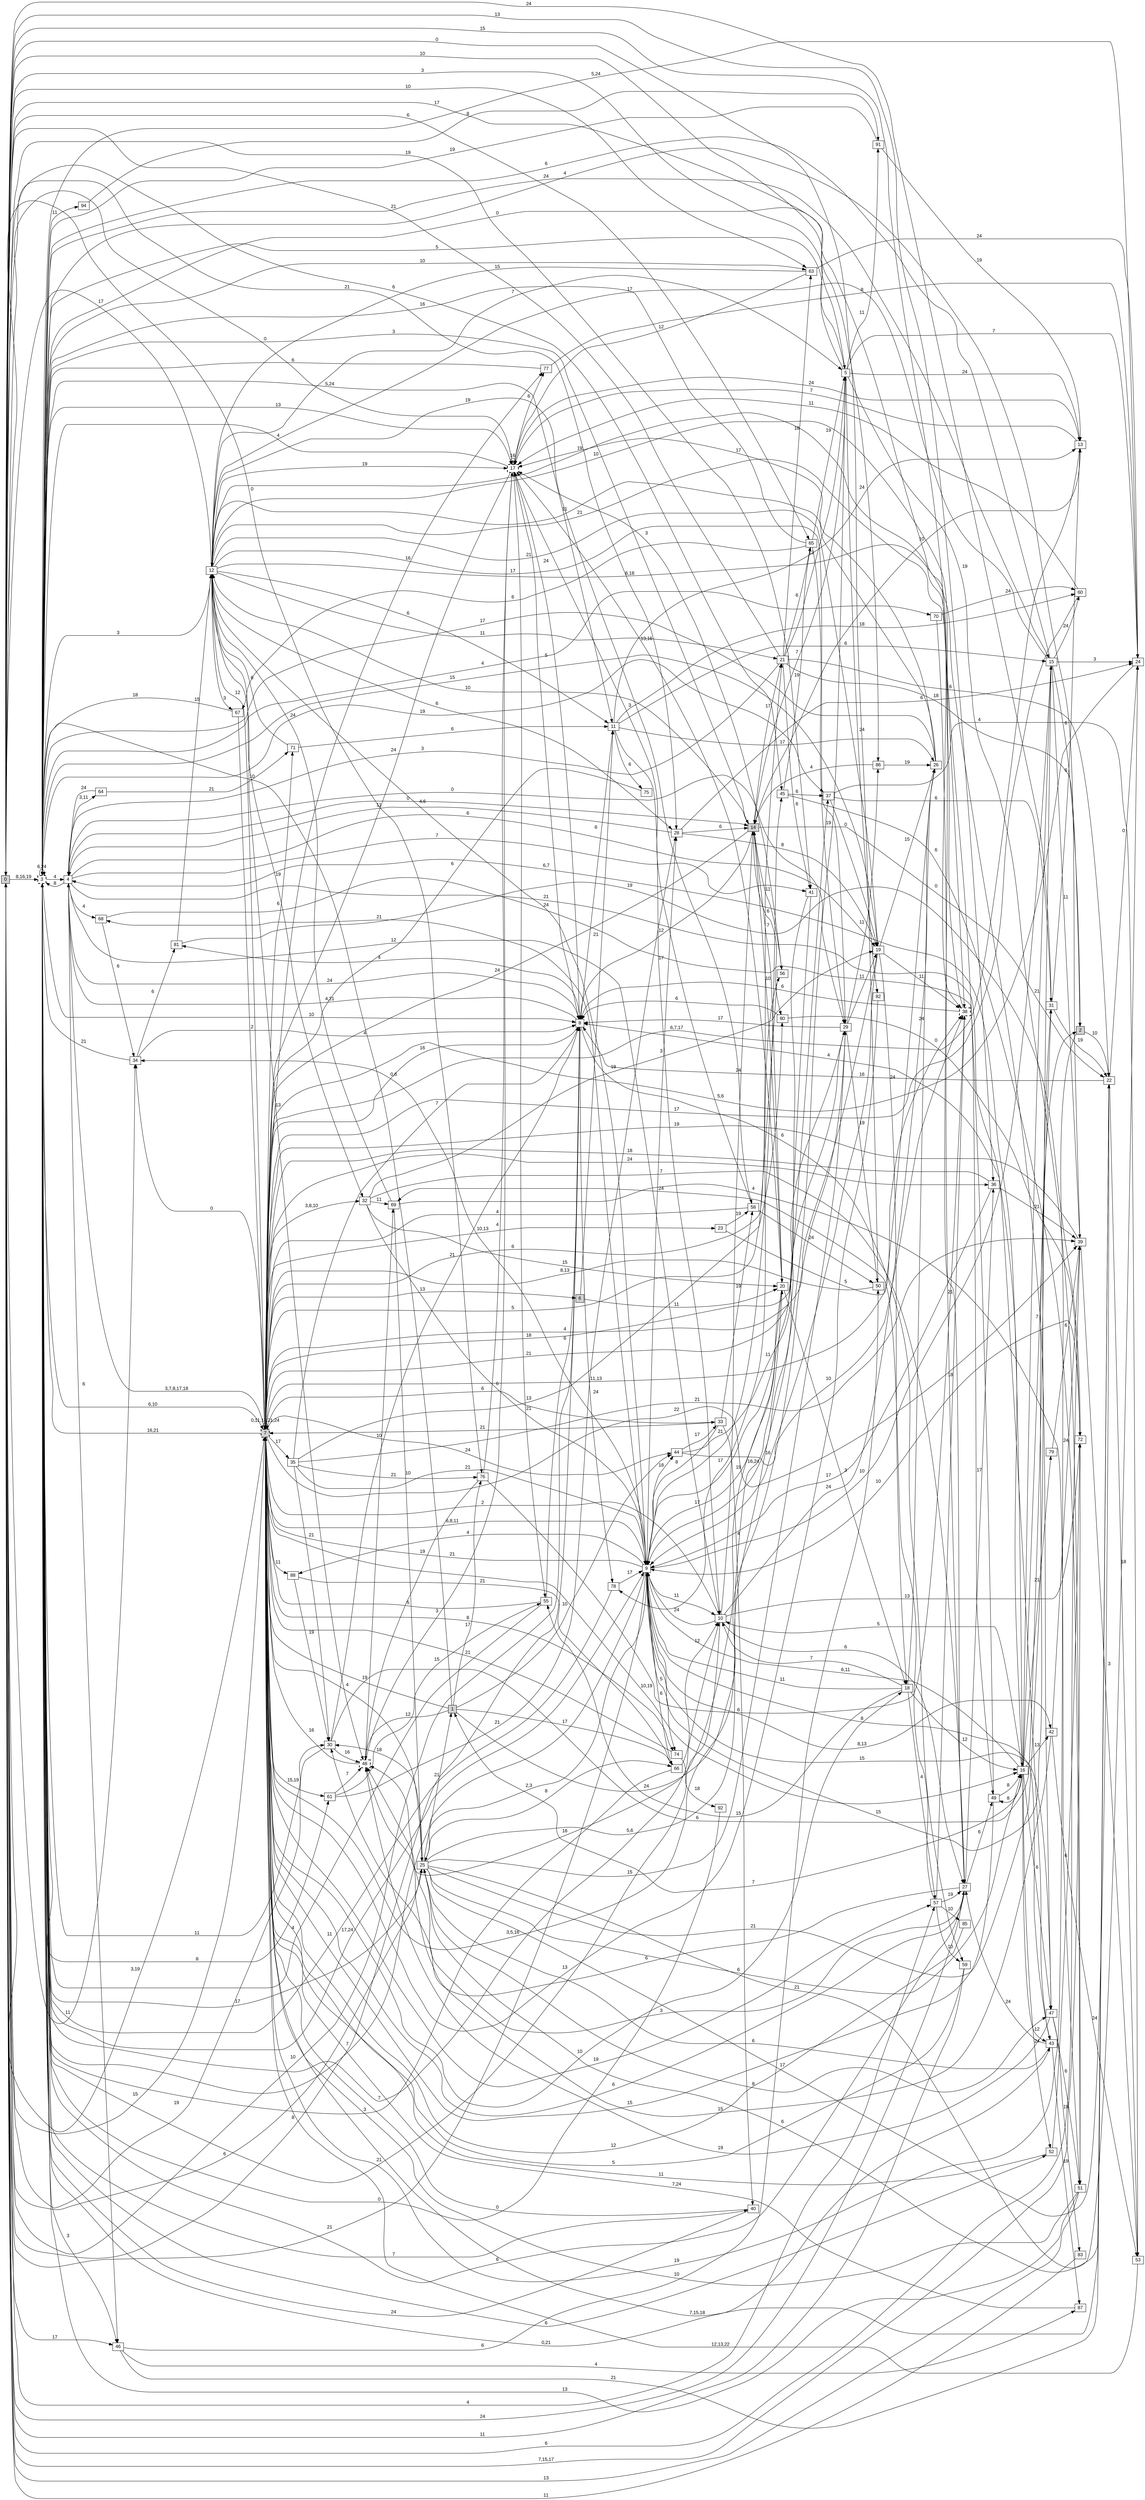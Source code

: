 digraph "NDFA" {
  rankdir=LR
  node [shape=box width=0.1 height=0.1 fontname=Arial]
  edge [fontname=Arial]
/* Estados */
 s0 [label="0" style="filled"] /* I:1 F:0 D:0 */
 s1 [label="1" style="filled"] /* I:1 F:0 D:0 */
 s2 [label="2" style="filled"] /* I:1 F:0 D:0 */
 s3 [label="3" style="bold,dashed"] /* I:0 F:1 D:0 */
 s4 [label="4" ] /* I:0 F:0 D:0 */
 s5 [label="5" ] /* I:0 F:0 D:0 */
 s6 [label="6" style="filled"] /* I:1 F:0 D:0 */
 s7 [label="7" style="filled,bold,dashed"] /* I:1 F:1 D:0 */
 s8 [label="8" ] /* I:0 F:0 D:0 */
 s9 [label="9" ] /* I:0 F:0 D:0 */
 s10 [label="10" ] /* I:0 F:0 D:0 */
 s11 [label="11" ] /* I:0 F:0 D:0 */
 s12 [label="12" ] /* I:0 F:0 D:0 */
 s13 [label="13" ] /* I:0 F:0 D:0 */
 s14 [label="14" style="filled"] /* I:1 F:0 D:0 */
 s15 [label="15" ] /* I:0 F:0 D:0 */
 s16 [label="16" ] /* I:0 F:0 D:0 */
 s17 [label="17" style="bold,dashed"] /* I:0 F:1 D:0 */
 s18 [label="18" ] /* I:0 F:0 D:0 */
 s19 [label="19" ] /* I:0 F:0 D:0 */
 s20 [label="20" ] /* I:0 F:0 D:0 */
 s21 [label="21" ] /* I:0 F:0 D:0 */
 s22 [label="22" ] /* I:0 F:0 D:0 */
 s23 [label="23" ] /* I:0 F:0 D:0 */
 s24 [label="24" ] /* I:0 F:0 D:0 */
 s25 [label="25" ] /* I:0 F:0 D:0 */
 s26 [label="26" ] /* I:0 F:0 D:0 */
 s27 [label="27" ] /* I:0 F:0 D:0 */
 s28 [label="28" ] /* I:0 F:0 D:0 */
 s29 [label="29" ] /* I:0 F:0 D:0 */
 s30 [label="30" ] /* I:0 F:0 D:0 */
 s31 [label="31" ] /* I:0 F:0 D:0 */
 s32 [label="32" ] /* I:0 F:0 D:0 */
 s33 [label="33" ] /* I:0 F:0 D:0 */
 s34 [label="34" ] /* I:0 F:0 D:0 */
 s35 [label="35" ] /* I:0 F:0 D:0 */
 s36 [label="36" ] /* I:0 F:0 D:0 */
 s37 [label="37" ] /* I:0 F:0 D:0 */
 s38 [label="38" style="bold,dashed"] /* I:0 F:1 D:0 */
 s39 [label="39" ] /* I:0 F:0 D:0 */
 s40 [label="40" ] /* I:0 F:0 D:0 */
 s41 [label="41" ] /* I:0 F:0 D:0 */
 s42 [label="42" ] /* I:0 F:0 D:0 */
 s43 [label="43" ] /* I:0 F:0 D:0 */
 s44 [label="44" ] /* I:0 F:0 D:0 */
 s45 [label="45" ] /* I:0 F:0 D:0 */
 s46 [label="46" ] /* I:0 F:0 D:0 */
 s47 [label="47" ] /* I:0 F:0 D:0 */
 s48 [label="48" style="bold,dashed"] /* I:0 F:1 D:0 */
 s49 [label="49" ] /* I:0 F:0 D:0 */
 s50 [label="50" ] /* I:0 F:0 D:0 */
 s51 [label="51" ] /* I:0 F:0 D:0 */
 s52 [label="52" ] /* I:0 F:0 D:0 */
 s53 [label="53" ] /* I:0 F:0 D:0 */
 s55 [label="55" ] /* I:0 F:0 D:0 */
 s56 [label="56" ] /* I:0 F:0 D:0 */
 s57 [label="57" ] /* I:0 F:0 D:0 */
 s58 [label="58" ] /* I:0 F:0 D:0 */
 s59 [label="59" ] /* I:0 F:0 D:0 */
 s60 [label="60" ] /* I:0 F:0 D:0 */
 s61 [label="61" ] /* I:0 F:0 D:0 */
 s63 [label="63" ] /* I:0 F:0 D:0 */
 s64 [label="64" ] /* I:0 F:0 D:0 */
 s65 [label="65" ] /* I:0 F:0 D:0 */
 s66 [label="66" ] /* I:0 F:0 D:0 */
 s67 [label="67" ] /* I:0 F:0 D:0 */
 s68 [label="68" ] /* I:0 F:0 D:0 */
 s69 [label="69" ] /* I:0 F:0 D:0 */
 s70 [label="70" ] /* I:0 F:0 D:0 */
 s71 [label="71" ] /* I:0 F:0 D:0 */
 s72 [label="72" ] /* I:0 F:0 D:0 */
 s74 [label="74" ] /* I:0 F:0 D:0 */
 s75 [label="75" ] /* I:0 F:0 D:0 */
 s76 [label="76" ] /* I:0 F:0 D:0 */
 s77 [label="77" ] /* I:0 F:0 D:0 */
 s78 [label="78" ] /* I:0 F:0 D:0 */
 s79 [label="79" ] /* I:0 F:0 D:0 */
 s80 [label="80" ] /* I:0 F:0 D:0 */
 s81 [label="81" ] /* I:0 F:0 D:0 */
 s82 [label="82" ] /* I:0 F:0 D:0 */
 s83 [label="83" ] /* I:0 F:0 D:0 */
 s85 [label="85" ] /* I:0 F:0 D:0 */
 s86 [label="86" ] /* I:0 F:0 D:0 */
 s87 [label="87" ] /* I:0 F:0 D:0 */
 s88 [label="88" ] /* I:0 F:0 D:0 */
 s91 [label="91" ] /* I:0 F:0 D:0 */
 s92 [label="92" ] /* I:0 F:0 D:0 */
 s94 [label="94" ] /* I:0 F:0 D:0 */
/* Transiciones */
  s0 -> s3 [label="8,16,19"]
  s0 -> s5 [label="10"]
  s0 -> s7 [label="3,19"]
  s0 -> s8 [label="10"]
  s0 -> s17 [label="0"]
  s0 -> s25 [label="6"]
  s0 -> s28 [label="21"]
  s0 -> s34 [label="11"]
  s0 -> s36 [label="13"]
  s0 -> s38 [label="15"]
  s0 -> s41 [label="19"]
  s0 -> s45 [label="6"]
  s0 -> s46 [label="17"]
  s0 -> s57 [label="4"]
  s0 -> s63 [label="10"]
  s0 -> s65 [label="6"]
  s0 -> s76 [label="0"]
  s0 -> s86 [label="17"]
  s1 -> s3 [label="10"]
  s1 -> s7 [label="19"]
  s1 -> s29 [label="24"]
  s1 -> s44 [label="10"]
  s1 -> s48 [label="12"]
  s1 -> s66 [label="17"]
  s1 -> s76 [label="17"]
  s2 -> s7 [label="19"]
  s2 -> s22 [label="10"]
  s3 -> s3 [label="6,24"]
  s3 -> s4 [label="4"]
  s3 -> s7 [label="6,10"]
  s3 -> s8 [label="10"]
  s3 -> s9 [label="17,24"]
  s3 -> s10 [label="7"]
  s3 -> s11 [label="5,24"]
  s3 -> s14 [label="3"]
  s3 -> s15 [label="24"]
  s3 -> s17 [label="13"]
  s3 -> s25 [label="17"]
  s3 -> s27 [label="6"]
  s3 -> s30 [label="11"]
  s3 -> s37 [label="19"]
  s3 -> s40 [label="7"]
  s3 -> s43 [label="0,21"]
  s3 -> s46 [label="3"]
  s3 -> s52 [label="6"]
  s3 -> s61 [label="8"]
  s3 -> s63 [label="10"]
  s3 -> s70 [label="4"]
  s3 -> s94 [label="11"]
  s4 -> s3 [label="8"]
  s4 -> s8 [label="24"]
  s4 -> s10 [label="12"]
  s4 -> s14 [label="0"]
  s4 -> s16 [label="21"]
  s4 -> s19 [label="6"]
  s4 -> s29 [label="0"]
  s4 -> s41 [label="7"]
  s4 -> s46 [label="6"]
  s4 -> s64 [label="3,11"]
  s4 -> s68 [label="4"]
  s5 -> s0 [label="3"]
  s5 -> s3 [label="5"]
  s5 -> s13 [label="24"]
  s5 -> s14 [label="7"]
  s5 -> s24 [label="7"]
  s5 -> s51 [label="19"]
  s5 -> s82 [label="24"]
  s5 -> s91 [label="11"]
  s6 -> s11 [label="21"]
  s6 -> s20 [label="11"]
  s7 -> s0 [label="15"]
  s7 -> s3 [label="16,21"]
  s7 -> s4 [label="3,7,8,17,18"]
  s7 -> s6 [label="13"]
  s7 -> s7 [label="0,11,18,21,24"]
  s7 -> s9 [label="6,8,11"]
  s7 -> s16 [label="10,19"]
  s7 -> s18 [label="10"]
  s7 -> s20 [label="3,5,16"]
  s7 -> s21 [label="6"]
  s7 -> s23 [label="10,13"]
  s7 -> s25 [label="4"]
  s7 -> s32 [label="3,8,10"]
  s7 -> s33 [label="6"]
  s7 -> s34 [label="0"]
  s7 -> s35 [label="17"]
  s7 -> s36 [label="24"]
  s7 -> s37 [label="21"]
  s7 -> s39 [label="22"]
  s7 -> s44 [label="24"]
  s7 -> s57 [label="19"]
  s7 -> s61 [label="15,19"]
  s7 -> s71 [label="6"]
  s7 -> s74 [label="8"]
  s7 -> s77 [label="16"]
  s7 -> s80 [label="5"]
  s7 -> s88 [label="11"]
  s8 -> s0 [label="8"]
  s8 -> s4 [label="4,21"]
  s8 -> s7 [label="16"]
  s8 -> s11 [label="6"]
  s8 -> s17 [label="5"]
  s8 -> s59 [label="6"]
  s8 -> s78 [label="24"]
  s8 -> s81 [label="4"]
  s9 -> s0 [label="21"]
  s9 -> s2 [label="15"]
  s9 -> s3 [label="7"]
  s9 -> s7 [label="21"]
  s9 -> s10 [label="11"]
  s9 -> s12 [label="4,6"]
  s9 -> s15 [label="10"]
  s9 -> s25 [label="2,3"]
  s9 -> s28 [label="3"]
  s9 -> s34 [label="0,6"]
  s9 -> s42 [label="8,13"]
  s9 -> s43 [label="8"]
  s9 -> s44 [label="18"]
  s9 -> s45 [label="21"]
  s9 -> s66 [label="6"]
  s9 -> s68 [label="21"]
  s9 -> s74 [label="5"]
  s9 -> s88 [label="4"]
  s10 -> s3 [label="21"]
  s10 -> s7 [label="2"]
  s10 -> s9 [label="24"]
  s10 -> s14 [label="24"]
  s10 -> s26 [label="24"]
  s10 -> s27 [label="6"]
  s10 -> s72 [label="13"]
  s11 -> s10 [label="17"]
  s11 -> s13 [label="24"]
  s11 -> s15 [label="6"]
  s11 -> s26 [label="17"]
  s11 -> s60 [label="18"]
  s11 -> s75 [label="6"]
  s12 -> s0 [label="17"]
  s12 -> s3 [label="3"]
  s12 -> s5 [label="7"]
  s12 -> s7 [label="12"]
  s12 -> s11 [label="6"]
  s12 -> s17 [label="19"]
  s12 -> s19 [label="21"]
  s12 -> s21 [label="11"]
  s12 -> s27 [label="21"]
  s12 -> s28 [label="6"]
  s12 -> s29 [label="17"]
  s12 -> s32 [label="19"]
  s12 -> s38 [label="19"]
  s12 -> s47 [label="6,18"]
  s12 -> s48 [label="13"]
  s12 -> s58 [label="19"]
  s12 -> s67 [label="3"]
  s13 -> s7 [label="6,7,17"]
  s13 -> s17 [label="7"]
  s14 -> s7 [label="24"]
  s14 -> s8 [label="12"]
  s14 -> s12 [label="10"]
  s14 -> s13 [label="10"]
  s14 -> s20 [label="10"]
  s14 -> s21 [label="17"]
  s14 -> s22 [label="0"]
  s14 -> s56 [label="11"]
  s14 -> s80 [label="6"]
  s15 -> s2 [label="6"]
  s15 -> s3 [label="6"]
  s15 -> s12 [label="17"]
  s15 -> s24 [label="3"]
  s15 -> s39 [label="11"]
  s15 -> s60 [label="24"]
  s16 -> s1 [label="7"]
  s16 -> s4 [label="6,7"]
  s16 -> s9 [label="6,11"]
  s16 -> s10 [label="5"]
  s16 -> s15 [label="21"]
  s16 -> s31 [label="7"]
  s16 -> s42 [label="13"]
  s16 -> s43 [label="12"]
  s16 -> s47 [label="6"]
  s16 -> s49 [label="8"]
  s16 -> s52 [label="24"]
  s16 -> s79 [label="21"]
  s17 -> s3 [label="4"]
  s17 -> s7 [label="24"]
  s17 -> s8 [label="24"]
  s17 -> s13 [label="24"]
  s17 -> s17 [label="16"]
  s17 -> s55 [label="21"]
  s17 -> s77 [label="6"]
  s18 -> s9 [label="11"]
  s18 -> s10 [label="7"]
  s18 -> s16 [label="12"]
  s18 -> s26 [label="24"]
  s18 -> s55 [label="15"]
  s18 -> s57 [label="4"]
  s19 -> s3 [label="15"]
  s19 -> s7 [label="4"]
  s19 -> s9 [label="16"]
  s19 -> s18 [label="24"]
  s19 -> s26 [label="15"]
  s19 -> s38 [label="11"]
  s20 -> s9 [label="17"]
  s20 -> s14 [label="7"]
  s20 -> s17 [label="13,16"]
  s20 -> s18 [label="3"]
  s20 -> s48 [label="16"]
  s21 -> s0 [label="21"]
  s21 -> s2 [label="18"]
  s21 -> s4 [label="3"]
  s21 -> s5 [label="13"]
  s21 -> s22 [label="6"]
  s21 -> s41 [label="6"]
  s21 -> s63 [label="18"]
  s21 -> s65 [label="6"]
  s22 -> s7 [label="7,15,18"]
  s22 -> s8 [label="16"]
  s22 -> s24 [label="0"]
  s22 -> s25 [label="6"]
  s22 -> s53 [label="18"]
  s23 -> s38 [label="5"]
  s23 -> s58 [label="19"]
  s24 -> s3 [label="5,24"]
  s24 -> s7 [label="5,6"]
  s25 -> s1 [label="21"]
  s25 -> s5 [label="5,6"]
  s25 -> s16 [label="6"]
  s25 -> s22 [label="17"]
  s25 -> s24 [label="21"]
  s25 -> s29 [label="15"]
  s25 -> s30 [label="18"]
  s25 -> s31 [label="21"]
  s25 -> s47 [label="8"]
  s25 -> s66 [label="8"]
  s26 -> s3 [label="17"]
  s26 -> s7 [label="11,13"]
  s26 -> s12 [label="11"]
  s26 -> s17 [label="17"]
  s27 -> s0 [label="24"]
  s27 -> s7 [label="6"]
  s27 -> s30 [label="6"]
  s27 -> s36 [label="17"]
  s27 -> s48 [label="3"]
  s27 -> s49 [label="6"]
  s28 -> s4 [label="11"]
  s28 -> s14 [label="6"]
  s28 -> s19 [label="8"]
  s28 -> s24 [label="6"]
  s29 -> s8 [label="17"]
  s29 -> s9 [label="16,24"]
  s29 -> s19 [label="11"]
  s29 -> s50 [label="19"]
  s29 -> s86 [label="11"]
  s30 -> s0 [label="19"]
  s30 -> s8 [label="21"]
  s30 -> s15 [label="6"]
  s30 -> s48 [label="16"]
  s31 -> s0 [label="24"]
  s31 -> s13 [label="6"]
  s31 -> s22 [label="19"]
  s32 -> s9 [label="6"]
  s32 -> s19 [label="19"]
  s32 -> s20 [label="15"]
  s32 -> s27 [label="7"]
  s32 -> s69 [label="11"]
  s33 -> s7 [label="21"]
  s33 -> s9 [label="8"]
  s33 -> s40 [label="4"]
  s33 -> s58 [label="19"]
  s34 -> s3 [label="21"]
  s34 -> s8 [label="4"]
  s34 -> s81 [label="6"]
  s35 -> s8 [label="7"]
  s35 -> s9 [label="21"]
  s35 -> s30 [label="21"]
  s35 -> s39 [label="21"]
  s35 -> s56 [label="13"]
  s35 -> s76 [label="21"]
  s36 -> s7 [label="18"]
  s36 -> s9 [label="17"]
  s36 -> s39 [label="21"]
  s37 -> s19 [label="0"]
  s37 -> s31 [label="6"]
  s37 -> s53 [label="4"]
  s38 -> s3 [label="0"]
  s38 -> s8 [label="6"]
  s39 -> s0 [label="6"]
  s39 -> s3 [label="4"]
  s39 -> s7 [label="19"]
  s39 -> s53 [label="3"]
  s40 -> s3 [label="24"]
  s40 -> s7 [label="0"]
  s41 -> s7 [label="18"]
  s41 -> s9 [label="19"]
  s42 -> s39 [label="24"]
  s42 -> s48 [label="15"]
  s42 -> s53 [label="24"]
  s43 -> s8 [label="4"]
  s43 -> s25 [label="6"]
  s43 -> s27 [label="24"]
  s43 -> s87 [label="19"]
  s44 -> s29 [label="11"]
  s44 -> s33 [label="17"]
  s44 -> s38 [label="10"]
  s45 -> s37 [label="6"]
  s45 -> s51 [label="6"]
  s45 -> s65 [label="19"]
  s46 -> s22 [label="21"]
  s46 -> s50 [label="6"]
  s46 -> s87 [label="4"]
  s47 -> s9 [label="15"]
  s47 -> s48 [label="19"]
  s47 -> s51 [label="6"]
  s47 -> s83 [label="19"]
  s48 -> s7 [label="16"]
  s48 -> s17 [label="3"]
  s48 -> s69 [label="10"]
  s49 -> s7 [label="15"]
  s49 -> s12 [label="10"]
  s49 -> s16 [label="8"]
  s50 -> s0 [label="0"]
  s50 -> s7 [label="8,13"]
  s51 -> s0 [label="13"]
  s51 -> s3 [label="13"]
  s51 -> s7 [label="10"]
  s52 -> s7 [label="11"]
  s52 -> s72 [label="6"]
  s53 -> s7 [label="12,13,22"]
  s55 -> s3 [label="4"]
  s55 -> s7 [label="5"]
  s55 -> s8 [label="6"]
  s56 -> s17 [label="3"]
  s56 -> s78 [label="17"]
  s57 -> s27 [label="19"]
  s57 -> s38 [label="18"]
  s57 -> s59 [label="10"]
  s57 -> s69 [label="24"]
  s57 -> s85 [label="10"]
  s58 -> s7 [label="4"]
  s58 -> s17 [label="3"]
  s58 -> s50 [label="24"]
  s59 -> s0 [label="11"]
  s59 -> s7 [label="5"]
  s60 -> s7 [label="17"]
  s60 -> s17 [label="11"]
  s61 -> s28 [label="21"]
  s61 -> s48 [label="7"]
  s61 -> s55 [label="15"]
  s63 -> s12 [label="15"]
  s63 -> s17 [label="12"]
  s63 -> s24 [label="24"]
  s64 -> s4 [label="24"]
  s64 -> s71 [label="21"]
  s65 -> s3 [label="16"]
  s65 -> s5 [label="19"]
  s65 -> s29 [label="19"]
  s65 -> s67 [label="6"]
  s66 -> s3 [label="3"]
  s66 -> s10 [label="12"]
  s67 -> s3 [label="18"]
  s67 -> s7 [label="2"]
  s68 -> s34 [label="6"]
  s68 -> s49 [label="24"]
  s69 -> s12 [label="24"]
  s69 -> s25 [label="10"]
  s69 -> s51 [label="4"]
  s70 -> s27 [label="21"]
  s70 -> s60 [label="24"]
  s71 -> s11 [label="6"]
  s71 -> s12 [label="6"]
  s72 -> s0 [label="7,15,17"]
  s72 -> s9 [label="10"]
  s74 -> s7 [label="21"]
  s74 -> s92 [label="18"]
  s75 -> s7 [label="6"]
  s76 -> s17 [label="4"]
  s76 -> s38 [label="6"]
  s76 -> s48 [label="19"]
  s77 -> s3 [label="6"]
  s77 -> s24 [label="8"]
  s78 -> s3 [label="11"]
  s78 -> s9 [label="17"]
  s79 -> s39 [label="6"]
  s80 -> s8 [label="6"]
  s80 -> s72 [label="0"]
  s81 -> s12 [label="15"]
  s81 -> s72 [label="19"]
  s82 -> s7 [label="13"]
  s83 -> s0 [label="11"]
  s85 -> s7 [label="12"]
  s86 -> s14 [label="4"]
  s86 -> s26 [label="19"]
  s87 -> s7 [label="7,24"]
  s88 -> s30 [label="19"]
  s88 -> s66 [label="21"]
  s91 -> s3 [label="19"]
  s91 -> s13 [label="19"]
  s92 -> s3 [label="0"]
  s94 -> s91 [label="8"]
}
